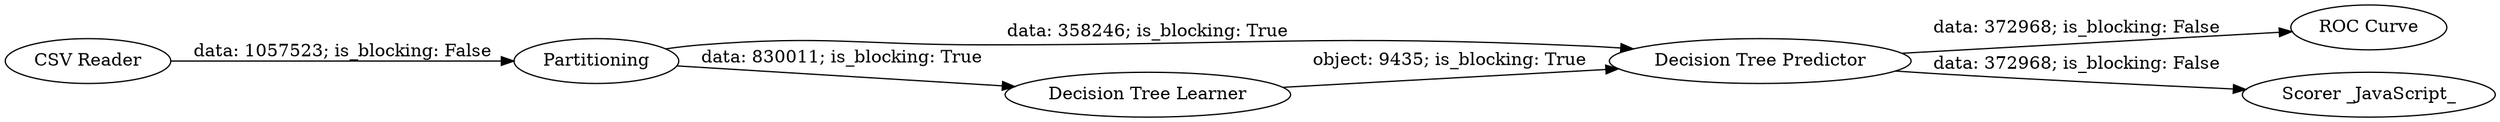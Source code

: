 digraph {
	"8483957364375091367_6" [label=Partitioning]
	"8483957364375091367_12" [label="ROC Curve"]
	"8483957364375091367_8" [label="Decision Tree Predictor"]
	"8483957364375091367_30" [label="CSV Reader"]
	"8483957364375091367_11" [label="Scorer _JavaScript_"]
	"8483957364375091367_7" [label="Decision Tree Learner"]
	"8483957364375091367_8" -> "8483957364375091367_11" [label="data: 372968; is_blocking: False"]
	"8483957364375091367_6" -> "8483957364375091367_8" [label="data: 358246; is_blocking: True"]
	"8483957364375091367_8" -> "8483957364375091367_12" [label="data: 372968; is_blocking: False"]
	"8483957364375091367_6" -> "8483957364375091367_7" [label="data: 830011; is_blocking: True"]
	"8483957364375091367_7" -> "8483957364375091367_8" [label="object: 9435; is_blocking: True"]
	"8483957364375091367_30" -> "8483957364375091367_6" [label="data: 1057523; is_blocking: False"]
	rankdir=LR
}
